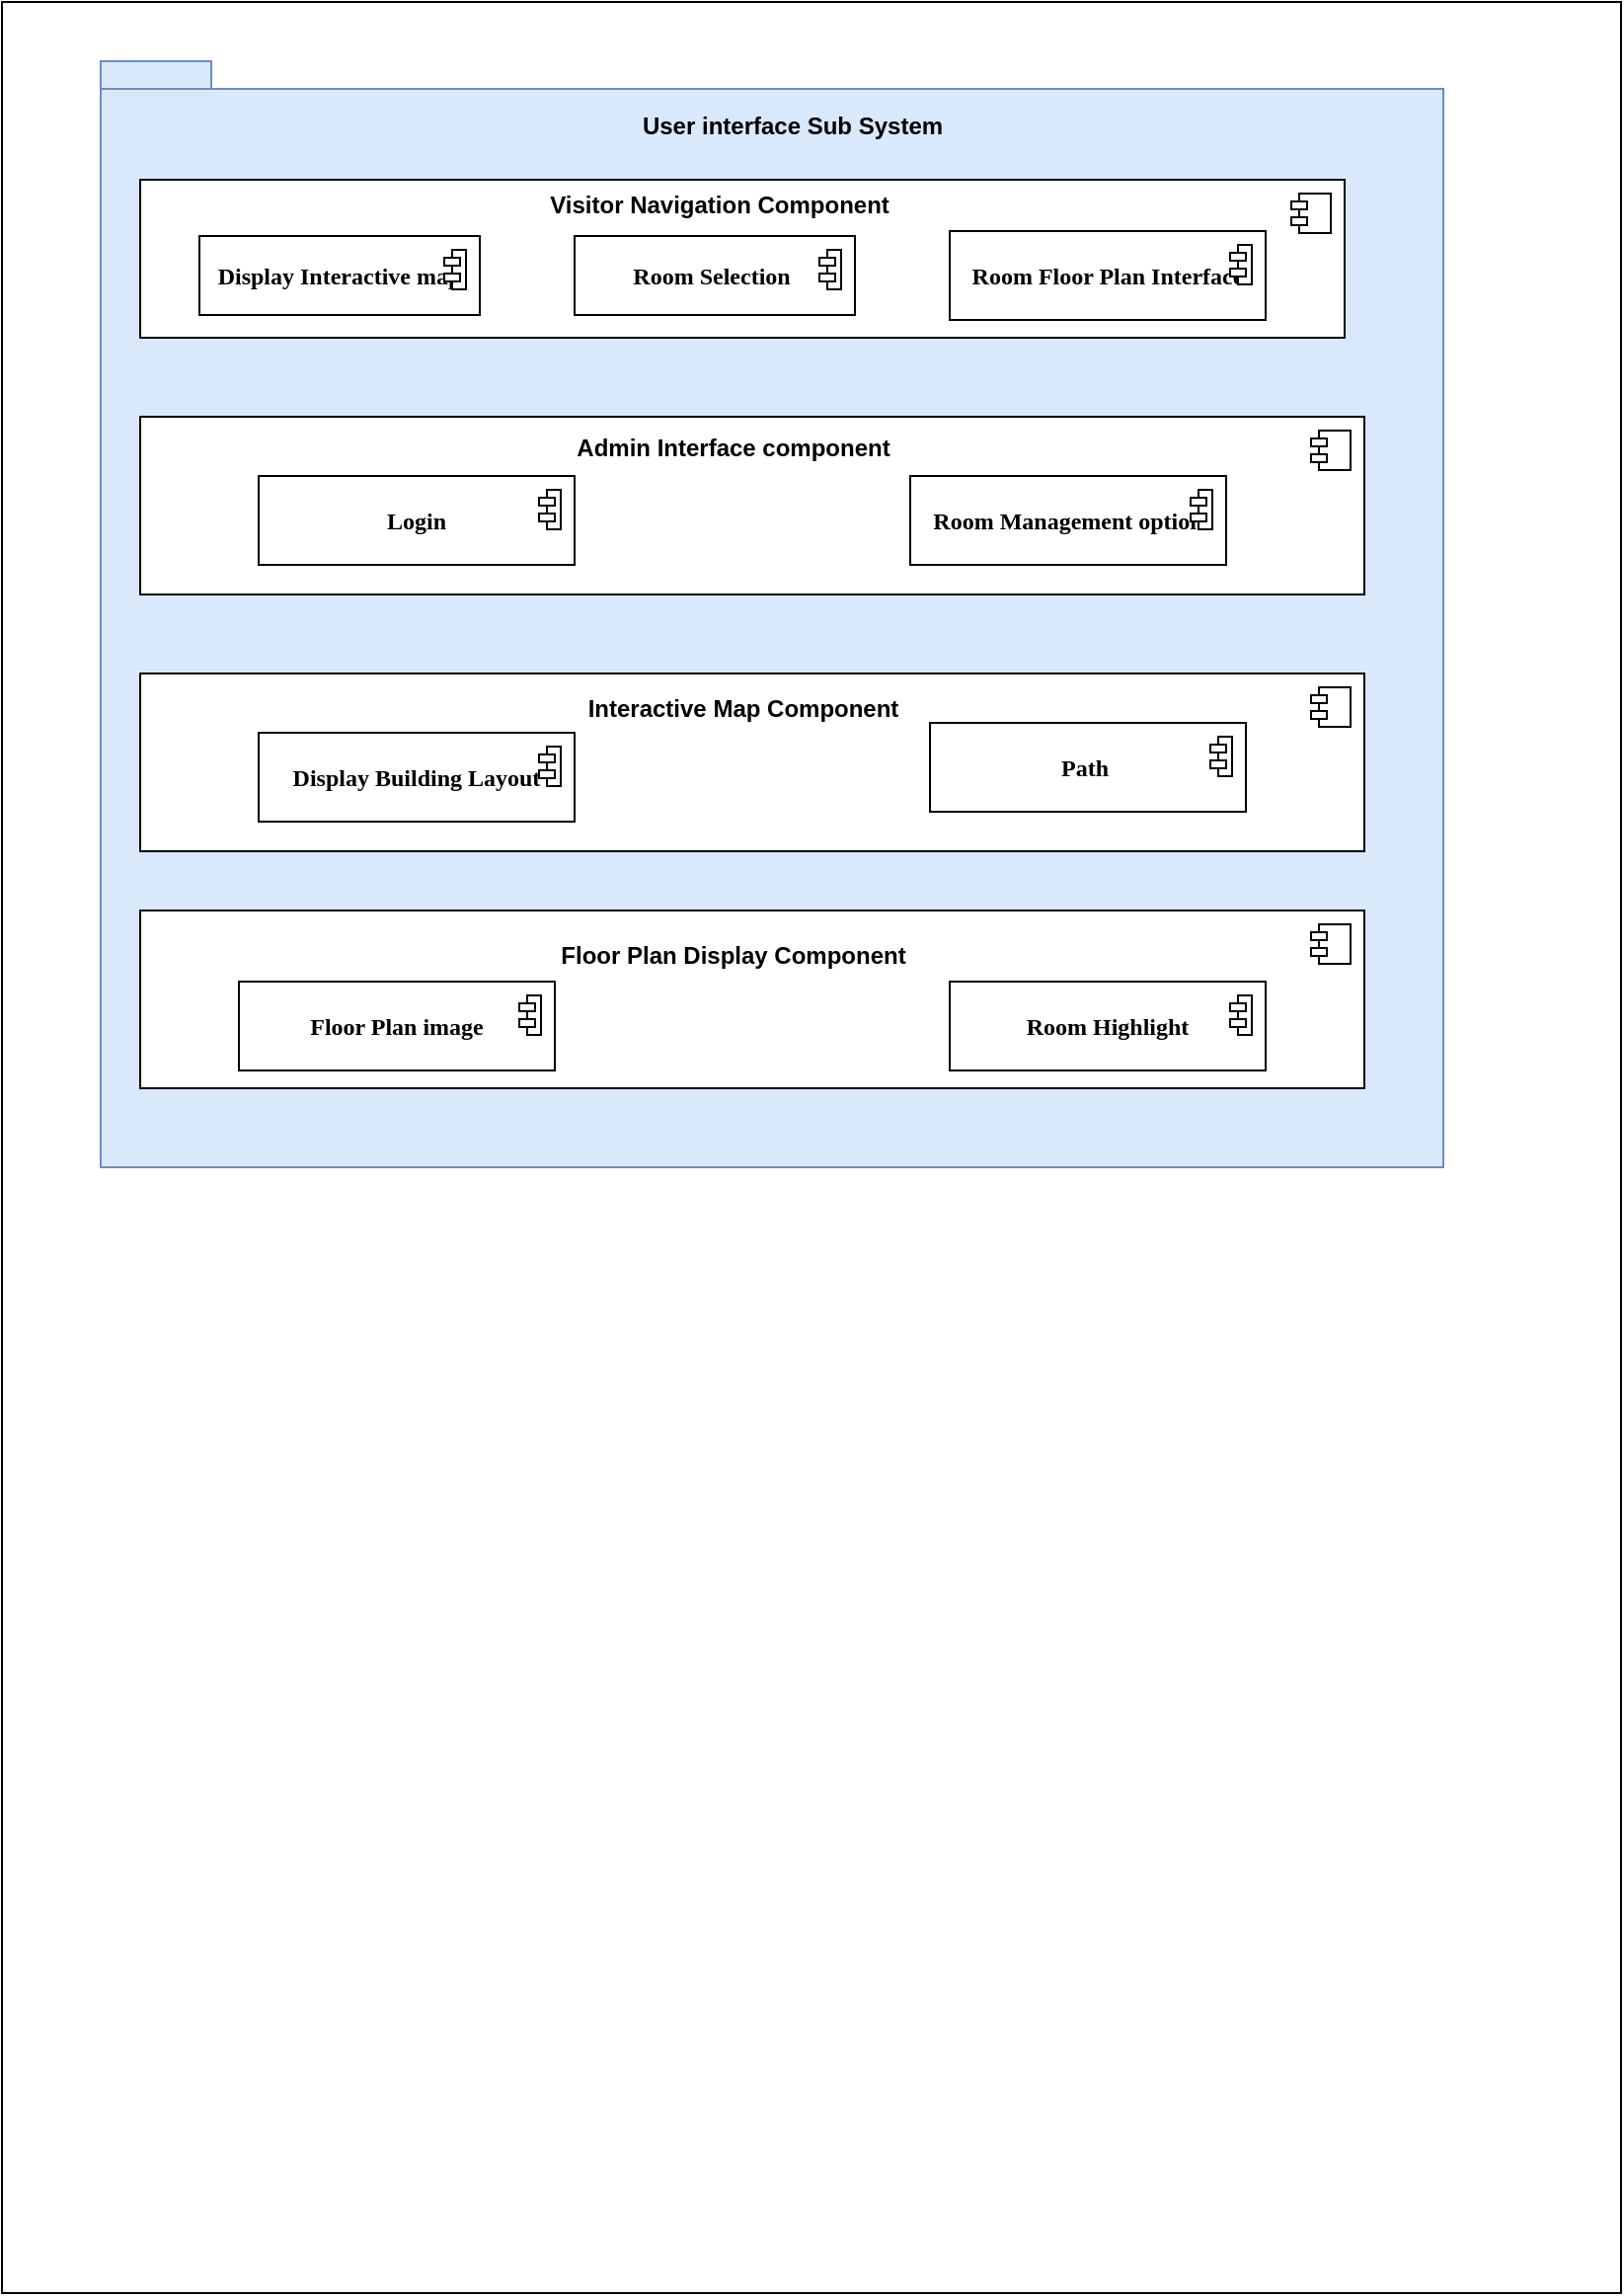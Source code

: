 <mxfile version="25.0.1">
  <diagram name="Page-1" id="yWCYjoiJTsbj9QY9-1-g">
    <mxGraphModel dx="1026" dy="684" grid="1" gridSize="10" guides="1" tooltips="1" connect="1" arrows="1" fold="1" page="1" pageScale="1" pageWidth="827" pageHeight="1169" math="0" shadow="0">
      <root>
        <mxCell id="0" />
        <mxCell id="1" parent="0" />
        <mxCell id="u7slFIZNOe8lxoMVeYs6-2" value="" style="rounded=0;whiteSpace=wrap;html=1;" parent="1" vertex="1">
          <mxGeometry width="820" height="1160" as="geometry" />
        </mxCell>
        <mxCell id="u7slFIZNOe8lxoMVeYs6-3" value="" style="shape=folder;fontStyle=1;spacingTop=10;tabWidth=40;tabHeight=14;tabPosition=left;html=1;whiteSpace=wrap;fillColor=#dae8fc;strokeColor=#6c8ebf;" parent="1" vertex="1">
          <mxGeometry x="50" y="30" width="680" height="560" as="geometry" />
        </mxCell>
        <mxCell id="u7slFIZNOe8lxoMVeYs6-4" value="User interface Sub System" style="text;align=center;fontStyle=1;verticalAlign=middle;spacingLeft=3;spacingRight=3;strokeColor=none;rotatable=0;points=[[0,0.5],[1,0.5]];portConstraint=eastwest;html=1;" parent="1" vertex="1">
          <mxGeometry x="370" y="50" width="60" height="26" as="geometry" />
        </mxCell>
        <mxCell id="u7slFIZNOe8lxoMVeYs6-7" value="" style="html=1;dropTarget=0;whiteSpace=wrap;fontFamily=Times New Roman;spacing=2;" parent="1" vertex="1">
          <mxGeometry x="70" y="90" width="610" height="80" as="geometry" />
        </mxCell>
        <mxCell id="u7slFIZNOe8lxoMVeYs6-8" value="" style="shape=module;jettyWidth=8;jettyHeight=4;fontFamily=Times New Roman;spacing=2;" parent="u7slFIZNOe8lxoMVeYs6-7" vertex="1">
          <mxGeometry x="1" width="20" height="20" relative="1" as="geometry">
            <mxPoint x="-27" y="7" as="offset" />
          </mxGeometry>
        </mxCell>
        <mxCell id="u7slFIZNOe8lxoMVeYs6-9" value="&lt;b&gt;Display Interactive map&lt;/b&gt;" style="html=1;dropTarget=0;whiteSpace=wrap;fontFamily=Times New Roman;spacing=2;" parent="1" vertex="1">
          <mxGeometry x="100" y="118.5" width="142" height="40" as="geometry" />
        </mxCell>
        <mxCell id="u7slFIZNOe8lxoMVeYs6-10" value="" style="shape=module;jettyWidth=8;jettyHeight=4;fontFamily=Times New Roman;spacing=2;" parent="u7slFIZNOe8lxoMVeYs6-9" vertex="1">
          <mxGeometry x="1" width="11" height="20" relative="1" as="geometry">
            <mxPoint x="-18" y="7" as="offset" />
          </mxGeometry>
        </mxCell>
        <mxCell id="u7slFIZNOe8lxoMVeYs6-13" value="&lt;b&gt;Room Selection&amp;nbsp;&lt;/b&gt;" style="html=1;dropTarget=0;whiteSpace=wrap;fontFamily=Times New Roman;spacing=2;" parent="1" vertex="1">
          <mxGeometry x="290" y="118.5" width="142" height="40" as="geometry" />
        </mxCell>
        <mxCell id="u7slFIZNOe8lxoMVeYs6-14" value="" style="shape=module;jettyWidth=8;jettyHeight=4;fontFamily=Times New Roman;spacing=2;" parent="u7slFIZNOe8lxoMVeYs6-13" vertex="1">
          <mxGeometry x="1" width="11" height="20" relative="1" as="geometry">
            <mxPoint x="-18" y="7" as="offset" />
          </mxGeometry>
        </mxCell>
        <mxCell id="u7slFIZNOe8lxoMVeYs6-16" value="&lt;b&gt;Room Floor Plan Interface&lt;/b&gt;" style="html=1;dropTarget=0;whiteSpace=wrap;fontFamily=Times New Roman;spacing=2;" parent="1" vertex="1">
          <mxGeometry x="480" y="116" width="160" height="45" as="geometry" />
        </mxCell>
        <mxCell id="u7slFIZNOe8lxoMVeYs6-17" value="" style="shape=module;jettyWidth=8;jettyHeight=4;fontFamily=Times New Roman;spacing=2;" parent="u7slFIZNOe8lxoMVeYs6-16" vertex="1">
          <mxGeometry x="1" width="11" height="20" relative="1" as="geometry">
            <mxPoint x="-18" y="7" as="offset" />
          </mxGeometry>
        </mxCell>
        <mxCell id="u7slFIZNOe8lxoMVeYs6-18" value="Visitor Navigation Component" style="text;align=center;fontStyle=1;verticalAlign=middle;spacingLeft=3;spacingRight=3;strokeColor=none;rotatable=0;points=[[0,0.5],[1,0.5]];portConstraint=eastwest;html=1;" parent="1" vertex="1">
          <mxGeometry x="237.5" y="90" width="250" height="26" as="geometry" />
        </mxCell>
        <mxCell id="u7slFIZNOe8lxoMVeYs6-19" value="" style="html=1;dropTarget=0;whiteSpace=wrap;fontFamily=Times New Roman;spacing=2;" parent="1" vertex="1">
          <mxGeometry x="70" y="210" width="620" height="90" as="geometry" />
        </mxCell>
        <mxCell id="u7slFIZNOe8lxoMVeYs6-20" value="" style="shape=module;jettyWidth=8;jettyHeight=4;fontFamily=Times New Roman;spacing=2;" parent="u7slFIZNOe8lxoMVeYs6-19" vertex="1">
          <mxGeometry x="1" width="20" height="20" relative="1" as="geometry">
            <mxPoint x="-27" y="7" as="offset" />
          </mxGeometry>
        </mxCell>
        <mxCell id="u7slFIZNOe8lxoMVeYs6-23" value="&lt;b&gt;Room Management option&lt;/b&gt;" style="html=1;dropTarget=0;whiteSpace=wrap;fontFamily=Times New Roman;spacing=2;" parent="1" vertex="1">
          <mxGeometry x="460" y="240" width="160" height="45" as="geometry" />
        </mxCell>
        <mxCell id="u7slFIZNOe8lxoMVeYs6-24" value="" style="shape=module;jettyWidth=8;jettyHeight=4;fontFamily=Times New Roman;spacing=2;" parent="u7slFIZNOe8lxoMVeYs6-23" vertex="1">
          <mxGeometry x="1" width="11" height="20" relative="1" as="geometry">
            <mxPoint x="-18" y="7" as="offset" />
          </mxGeometry>
        </mxCell>
        <mxCell id="u7slFIZNOe8lxoMVeYs6-25" value="&lt;b&gt;Login&lt;/b&gt;" style="html=1;dropTarget=0;whiteSpace=wrap;fontFamily=Times New Roman;spacing=2;" parent="1" vertex="1">
          <mxGeometry x="130" y="240" width="160" height="45" as="geometry" />
        </mxCell>
        <mxCell id="u7slFIZNOe8lxoMVeYs6-26" value="" style="shape=module;jettyWidth=8;jettyHeight=4;fontFamily=Times New Roman;spacing=2;" parent="u7slFIZNOe8lxoMVeYs6-25" vertex="1">
          <mxGeometry x="1" width="11" height="20" relative="1" as="geometry">
            <mxPoint x="-18" y="7" as="offset" />
          </mxGeometry>
        </mxCell>
        <mxCell id="u7slFIZNOe8lxoMVeYs6-27" value="Admin Interface component&lt;div&gt;&lt;br&gt;&lt;/div&gt;" style="text;align=center;fontStyle=1;verticalAlign=middle;spacingLeft=3;spacingRight=3;strokeColor=none;rotatable=0;points=[[0,0.5],[1,0.5]];portConstraint=eastwest;html=1;" parent="1" vertex="1">
          <mxGeometry x="257.5" y="225" width="225" height="15" as="geometry" />
        </mxCell>
        <mxCell id="u7slFIZNOe8lxoMVeYs6-28" value="" style="html=1;dropTarget=0;whiteSpace=wrap;fontFamily=Times New Roman;spacing=2;" parent="1" vertex="1">
          <mxGeometry x="70" y="340" width="620" height="90" as="geometry" />
        </mxCell>
        <mxCell id="u7slFIZNOe8lxoMVeYs6-29" value="" style="shape=module;jettyWidth=8;jettyHeight=4;fontFamily=Times New Roman;spacing=2;" parent="u7slFIZNOe8lxoMVeYs6-28" vertex="1">
          <mxGeometry x="1" width="20" height="20" relative="1" as="geometry">
            <mxPoint x="-27" y="7" as="offset" />
          </mxGeometry>
        </mxCell>
        <mxCell id="u7slFIZNOe8lxoMVeYs6-30" value="Interactive Map Component" style="text;align=center;fontStyle=1;verticalAlign=middle;spacingLeft=3;spacingRight=3;strokeColor=none;rotatable=0;points=[[0,0.5],[1,0.5]];portConstraint=eastwest;html=1;" parent="1" vertex="1">
          <mxGeometry x="262.5" y="350" width="225" height="15" as="geometry" />
        </mxCell>
        <mxCell id="u7slFIZNOe8lxoMVeYs6-31" value="&lt;b&gt;Display Building Layout&lt;/b&gt;" style="html=1;dropTarget=0;whiteSpace=wrap;fontFamily=Times New Roman;spacing=2;" parent="1" vertex="1">
          <mxGeometry x="130" y="370" width="160" height="45" as="geometry" />
        </mxCell>
        <mxCell id="u7slFIZNOe8lxoMVeYs6-32" value="" style="shape=module;jettyWidth=8;jettyHeight=4;fontFamily=Times New Roman;spacing=2;" parent="u7slFIZNOe8lxoMVeYs6-31" vertex="1">
          <mxGeometry x="1" width="11" height="20" relative="1" as="geometry">
            <mxPoint x="-18" y="7" as="offset" />
          </mxGeometry>
        </mxCell>
        <mxCell id="u7slFIZNOe8lxoMVeYs6-33" value="&lt;b&gt;Path&amp;nbsp;&lt;/b&gt;" style="html=1;dropTarget=0;whiteSpace=wrap;fontFamily=Times New Roman;spacing=2;" parent="1" vertex="1">
          <mxGeometry x="470" y="365" width="160" height="45" as="geometry" />
        </mxCell>
        <mxCell id="u7slFIZNOe8lxoMVeYs6-34" value="" style="shape=module;jettyWidth=8;jettyHeight=4;fontFamily=Times New Roman;spacing=2;" parent="u7slFIZNOe8lxoMVeYs6-33" vertex="1">
          <mxGeometry x="1" width="11" height="20" relative="1" as="geometry">
            <mxPoint x="-18" y="7" as="offset" />
          </mxGeometry>
        </mxCell>
        <mxCell id="u7slFIZNOe8lxoMVeYs6-37" value="" style="html=1;dropTarget=0;whiteSpace=wrap;fontFamily=Times New Roman;spacing=2;" parent="1" vertex="1">
          <mxGeometry x="70" y="460" width="620" height="90" as="geometry" />
        </mxCell>
        <mxCell id="u7slFIZNOe8lxoMVeYs6-38" value="" style="shape=module;jettyWidth=8;jettyHeight=4;fontFamily=Times New Roman;spacing=2;" parent="u7slFIZNOe8lxoMVeYs6-37" vertex="1">
          <mxGeometry x="1" width="20" height="20" relative="1" as="geometry">
            <mxPoint x="-27" y="7" as="offset" />
          </mxGeometry>
        </mxCell>
        <mxCell id="u7slFIZNOe8lxoMVeYs6-42" value="Floor Plan Display Component" style="text;align=center;fontStyle=1;verticalAlign=middle;spacingLeft=3;spacingRight=3;strokeColor=none;rotatable=0;points=[[0,0.5],[1,0.5]];portConstraint=eastwest;html=1;" parent="1" vertex="1">
          <mxGeometry x="240" y="470" width="260" height="26" as="geometry" />
        </mxCell>
        <mxCell id="SWk-fIHLivlta5odQJFk-1" value="&lt;b&gt;Floor Plan image&lt;/b&gt;" style="html=1;dropTarget=0;whiteSpace=wrap;fontFamily=Times New Roman;spacing=2;" vertex="1" parent="1">
          <mxGeometry x="120" y="496" width="160" height="45" as="geometry" />
        </mxCell>
        <mxCell id="SWk-fIHLivlta5odQJFk-2" value="" style="shape=module;jettyWidth=8;jettyHeight=4;fontFamily=Times New Roman;spacing=2;" vertex="1" parent="SWk-fIHLivlta5odQJFk-1">
          <mxGeometry x="1" width="11" height="20" relative="1" as="geometry">
            <mxPoint x="-18" y="7" as="offset" />
          </mxGeometry>
        </mxCell>
        <mxCell id="SWk-fIHLivlta5odQJFk-3" value="&lt;b&gt;Room Highlight&lt;/b&gt;" style="html=1;dropTarget=0;whiteSpace=wrap;fontFamily=Times New Roman;spacing=2;" vertex="1" parent="1">
          <mxGeometry x="480" y="496" width="160" height="45" as="geometry" />
        </mxCell>
        <mxCell id="SWk-fIHLivlta5odQJFk-4" value="" style="shape=module;jettyWidth=8;jettyHeight=4;fontFamily=Times New Roman;spacing=2;" vertex="1" parent="SWk-fIHLivlta5odQJFk-3">
          <mxGeometry x="1" width="11" height="20" relative="1" as="geometry">
            <mxPoint x="-18" y="7" as="offset" />
          </mxGeometry>
        </mxCell>
      </root>
    </mxGraphModel>
  </diagram>
</mxfile>
